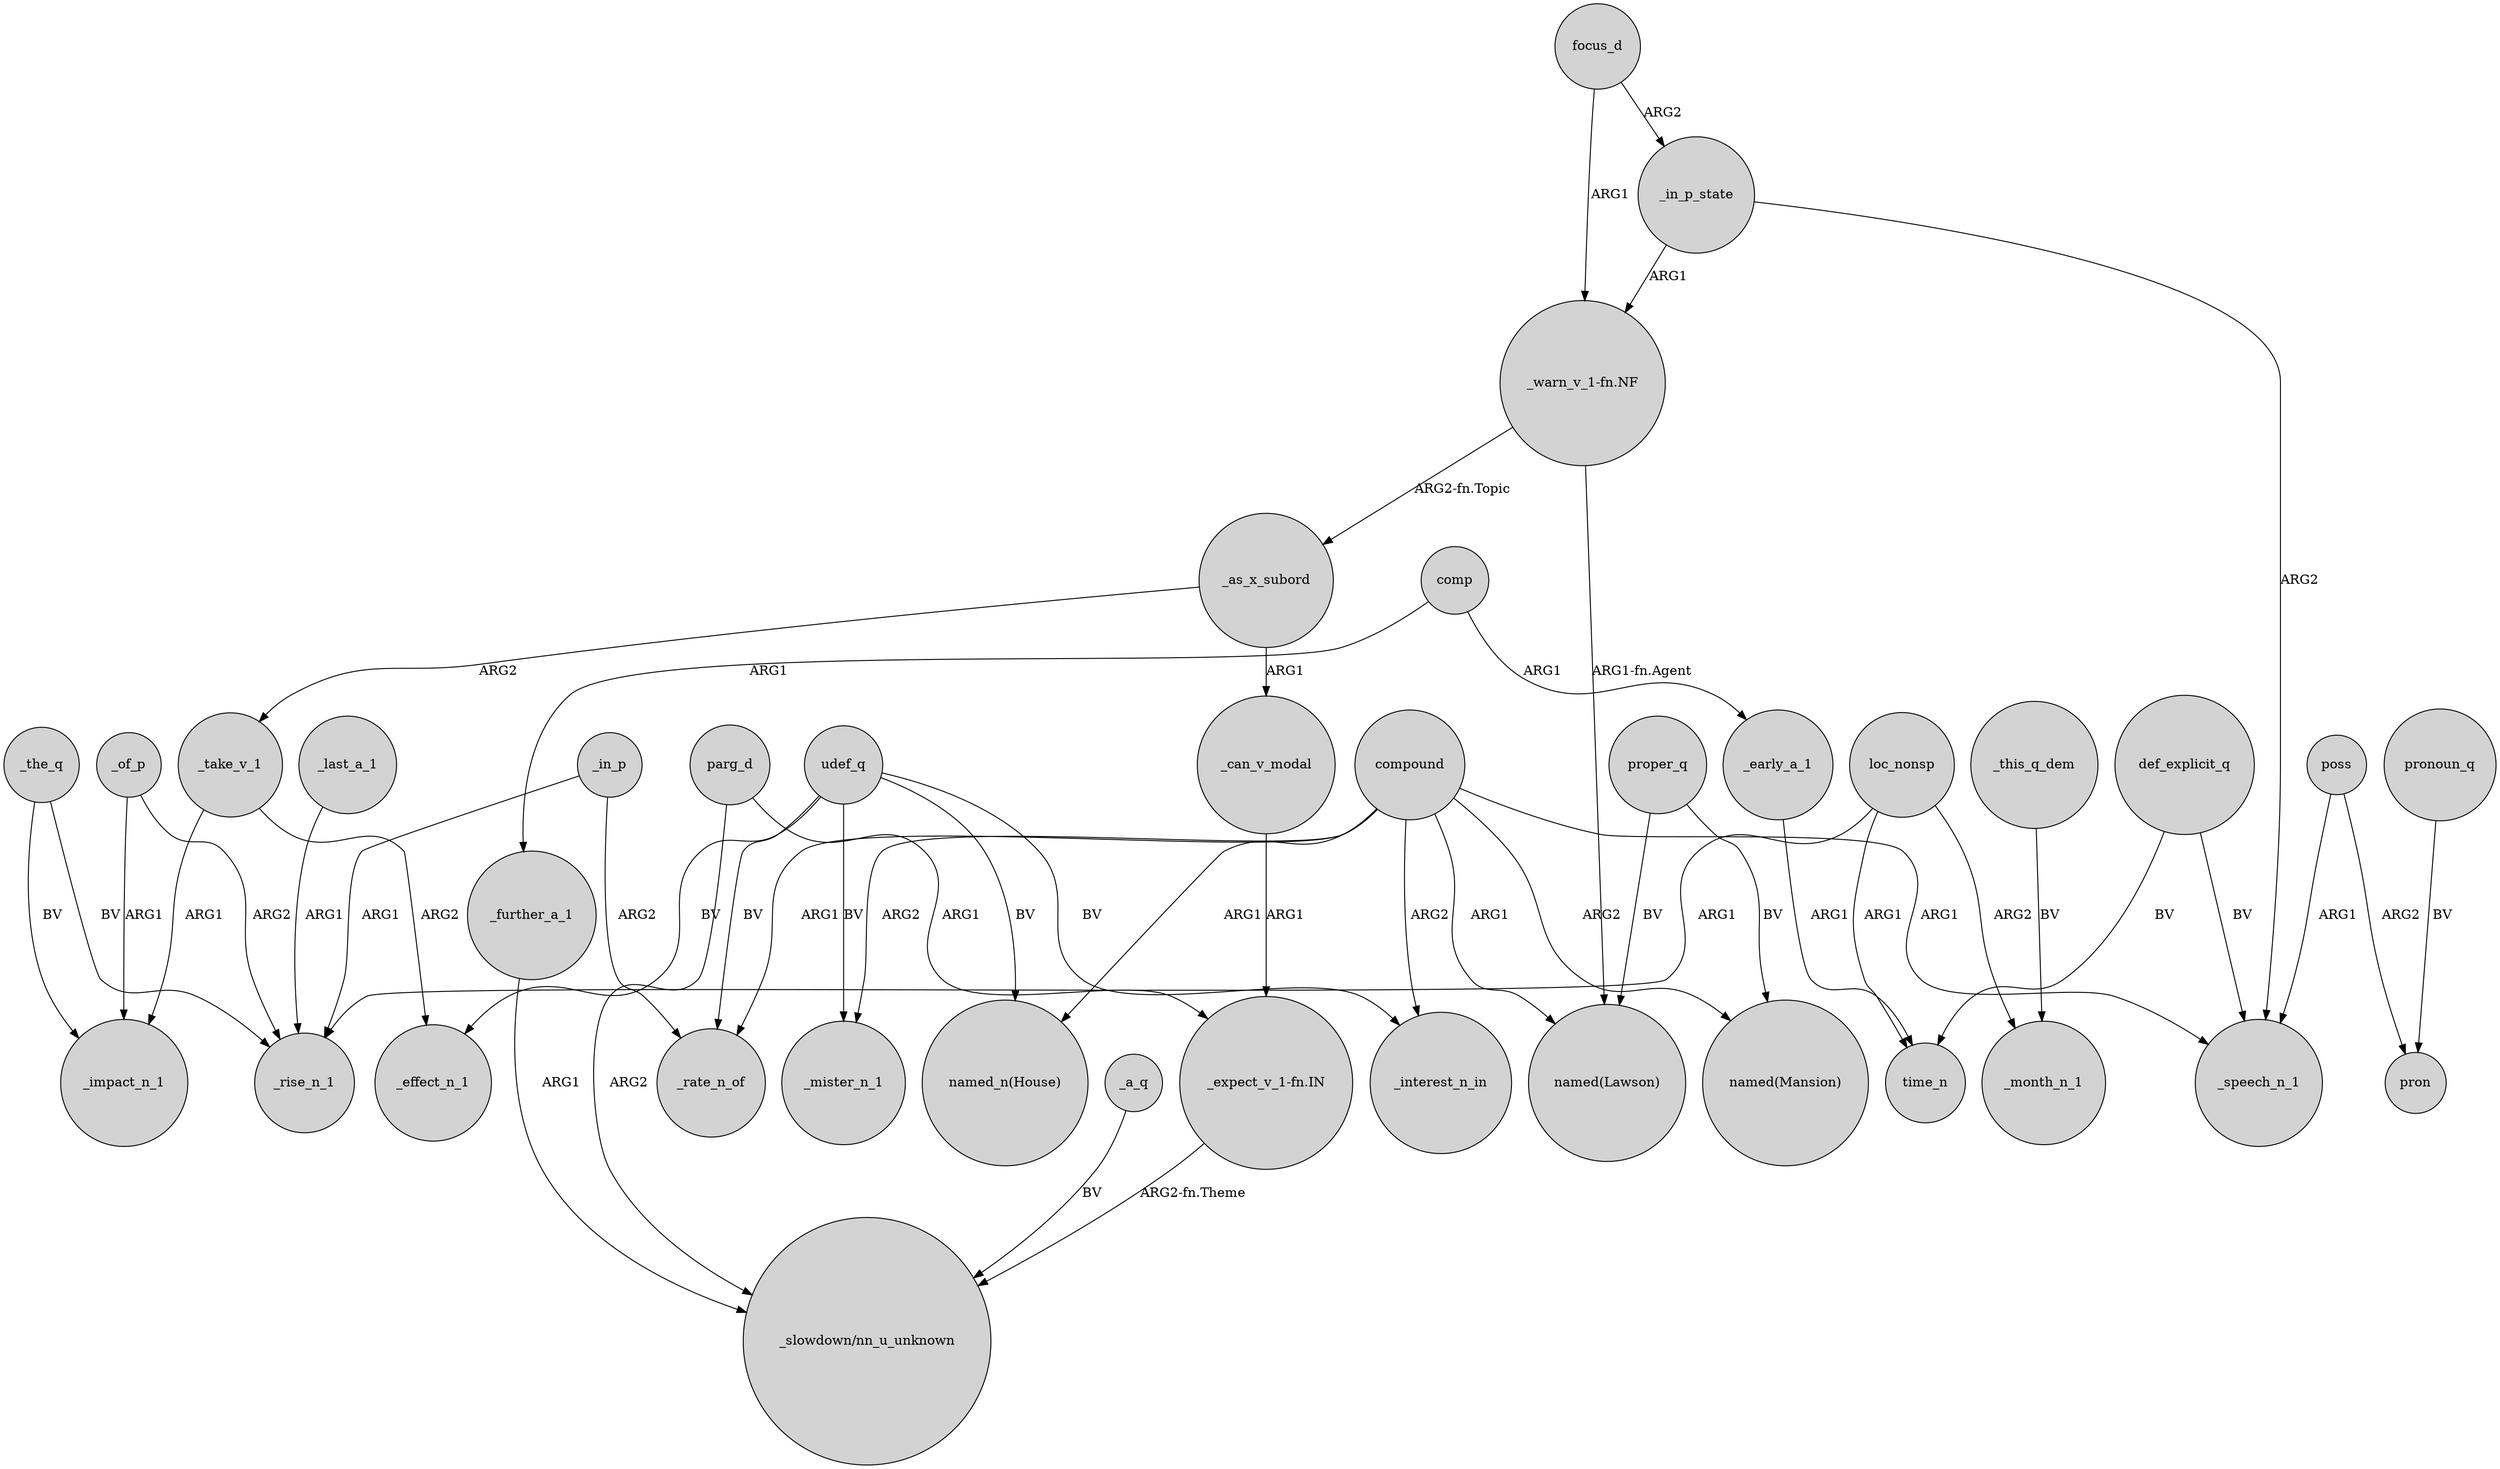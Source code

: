 digraph {
	node [shape=circle style=filled]
	udef_q -> "named_n(House)" [label=BV]
	poss -> pron [label=ARG2]
	_the_q -> _impact_n_1 [label=BV]
	_as_x_subord -> _can_v_modal [label=ARG1]
	def_explicit_q -> time_n [label=BV]
	_in_p -> _rate_n_of [label=ARG2]
	compound -> _mister_n_1 [label=ARG2]
	_further_a_1 -> "_slowdown/nn_u_unknown" [label=ARG1]
	_this_q_dem -> _month_n_1 [label=BV]
	focus_d -> _in_p_state [label=ARG2]
	proper_q -> "named(Mansion)" [label=BV]
	poss -> _speech_n_1 [label=ARG1]
	compound -> _rate_n_of [label=ARG1]
	udef_q -> _mister_n_1 [label=BV]
	udef_q -> _rate_n_of [label=BV]
	udef_q -> _effect_n_1 [label=BV]
	udef_q -> _interest_n_in [label=BV]
	compound -> "named_n(House)" [label=ARG1]
	loc_nonsp -> time_n [label=ARG1]
	compound -> _interest_n_in [label=ARG2]
	_in_p -> _rise_n_1 [label=ARG1]
	loc_nonsp -> _rise_n_1 [label=ARG1]
	_the_q -> _rise_n_1 [label=BV]
	pronoun_q -> pron [label=BV]
	_in_p_state -> "_warn_v_1-fn.NF" [label=ARG1]
	_of_p -> _rise_n_1 [label=ARG2]
	compound -> "named(Mansion)" [label=ARG2]
	"_warn_v_1-fn.NF" -> _as_x_subord [label="ARG2-fn.Topic"]
	_take_v_1 -> _impact_n_1 [label=ARG1]
	comp -> _further_a_1 [label=ARG1]
	_of_p -> _impact_n_1 [label=ARG1]
	compound -> "named(Lawson)" [label=ARG1]
	proper_q -> "named(Lawson)" [label=BV]
	parg_d -> "_expect_v_1-fn.IN" [label=ARG1]
	_can_v_modal -> "_expect_v_1-fn.IN" [label=ARG1]
	_in_p_state -> _speech_n_1 [label=ARG2]
	_a_q -> "_slowdown/nn_u_unknown" [label=BV]
	parg_d -> "_slowdown/nn_u_unknown" [label=ARG2]
	_early_a_1 -> time_n [label=ARG1]
	def_explicit_q -> _speech_n_1 [label=BV]
	"_expect_v_1-fn.IN" -> "_slowdown/nn_u_unknown" [label="ARG2-fn.Theme"]
	_take_v_1 -> _effect_n_1 [label=ARG2]
	_as_x_subord -> _take_v_1 [label=ARG2]
	"_warn_v_1-fn.NF" -> "named(Lawson)" [label="ARG1-fn.Agent"]
	loc_nonsp -> _month_n_1 [label=ARG2]
	_last_a_1 -> _rise_n_1 [label=ARG1]
	comp -> _early_a_1 [label=ARG1]
	compound -> _speech_n_1 [label=ARG1]
	focus_d -> "_warn_v_1-fn.NF" [label=ARG1]
}
